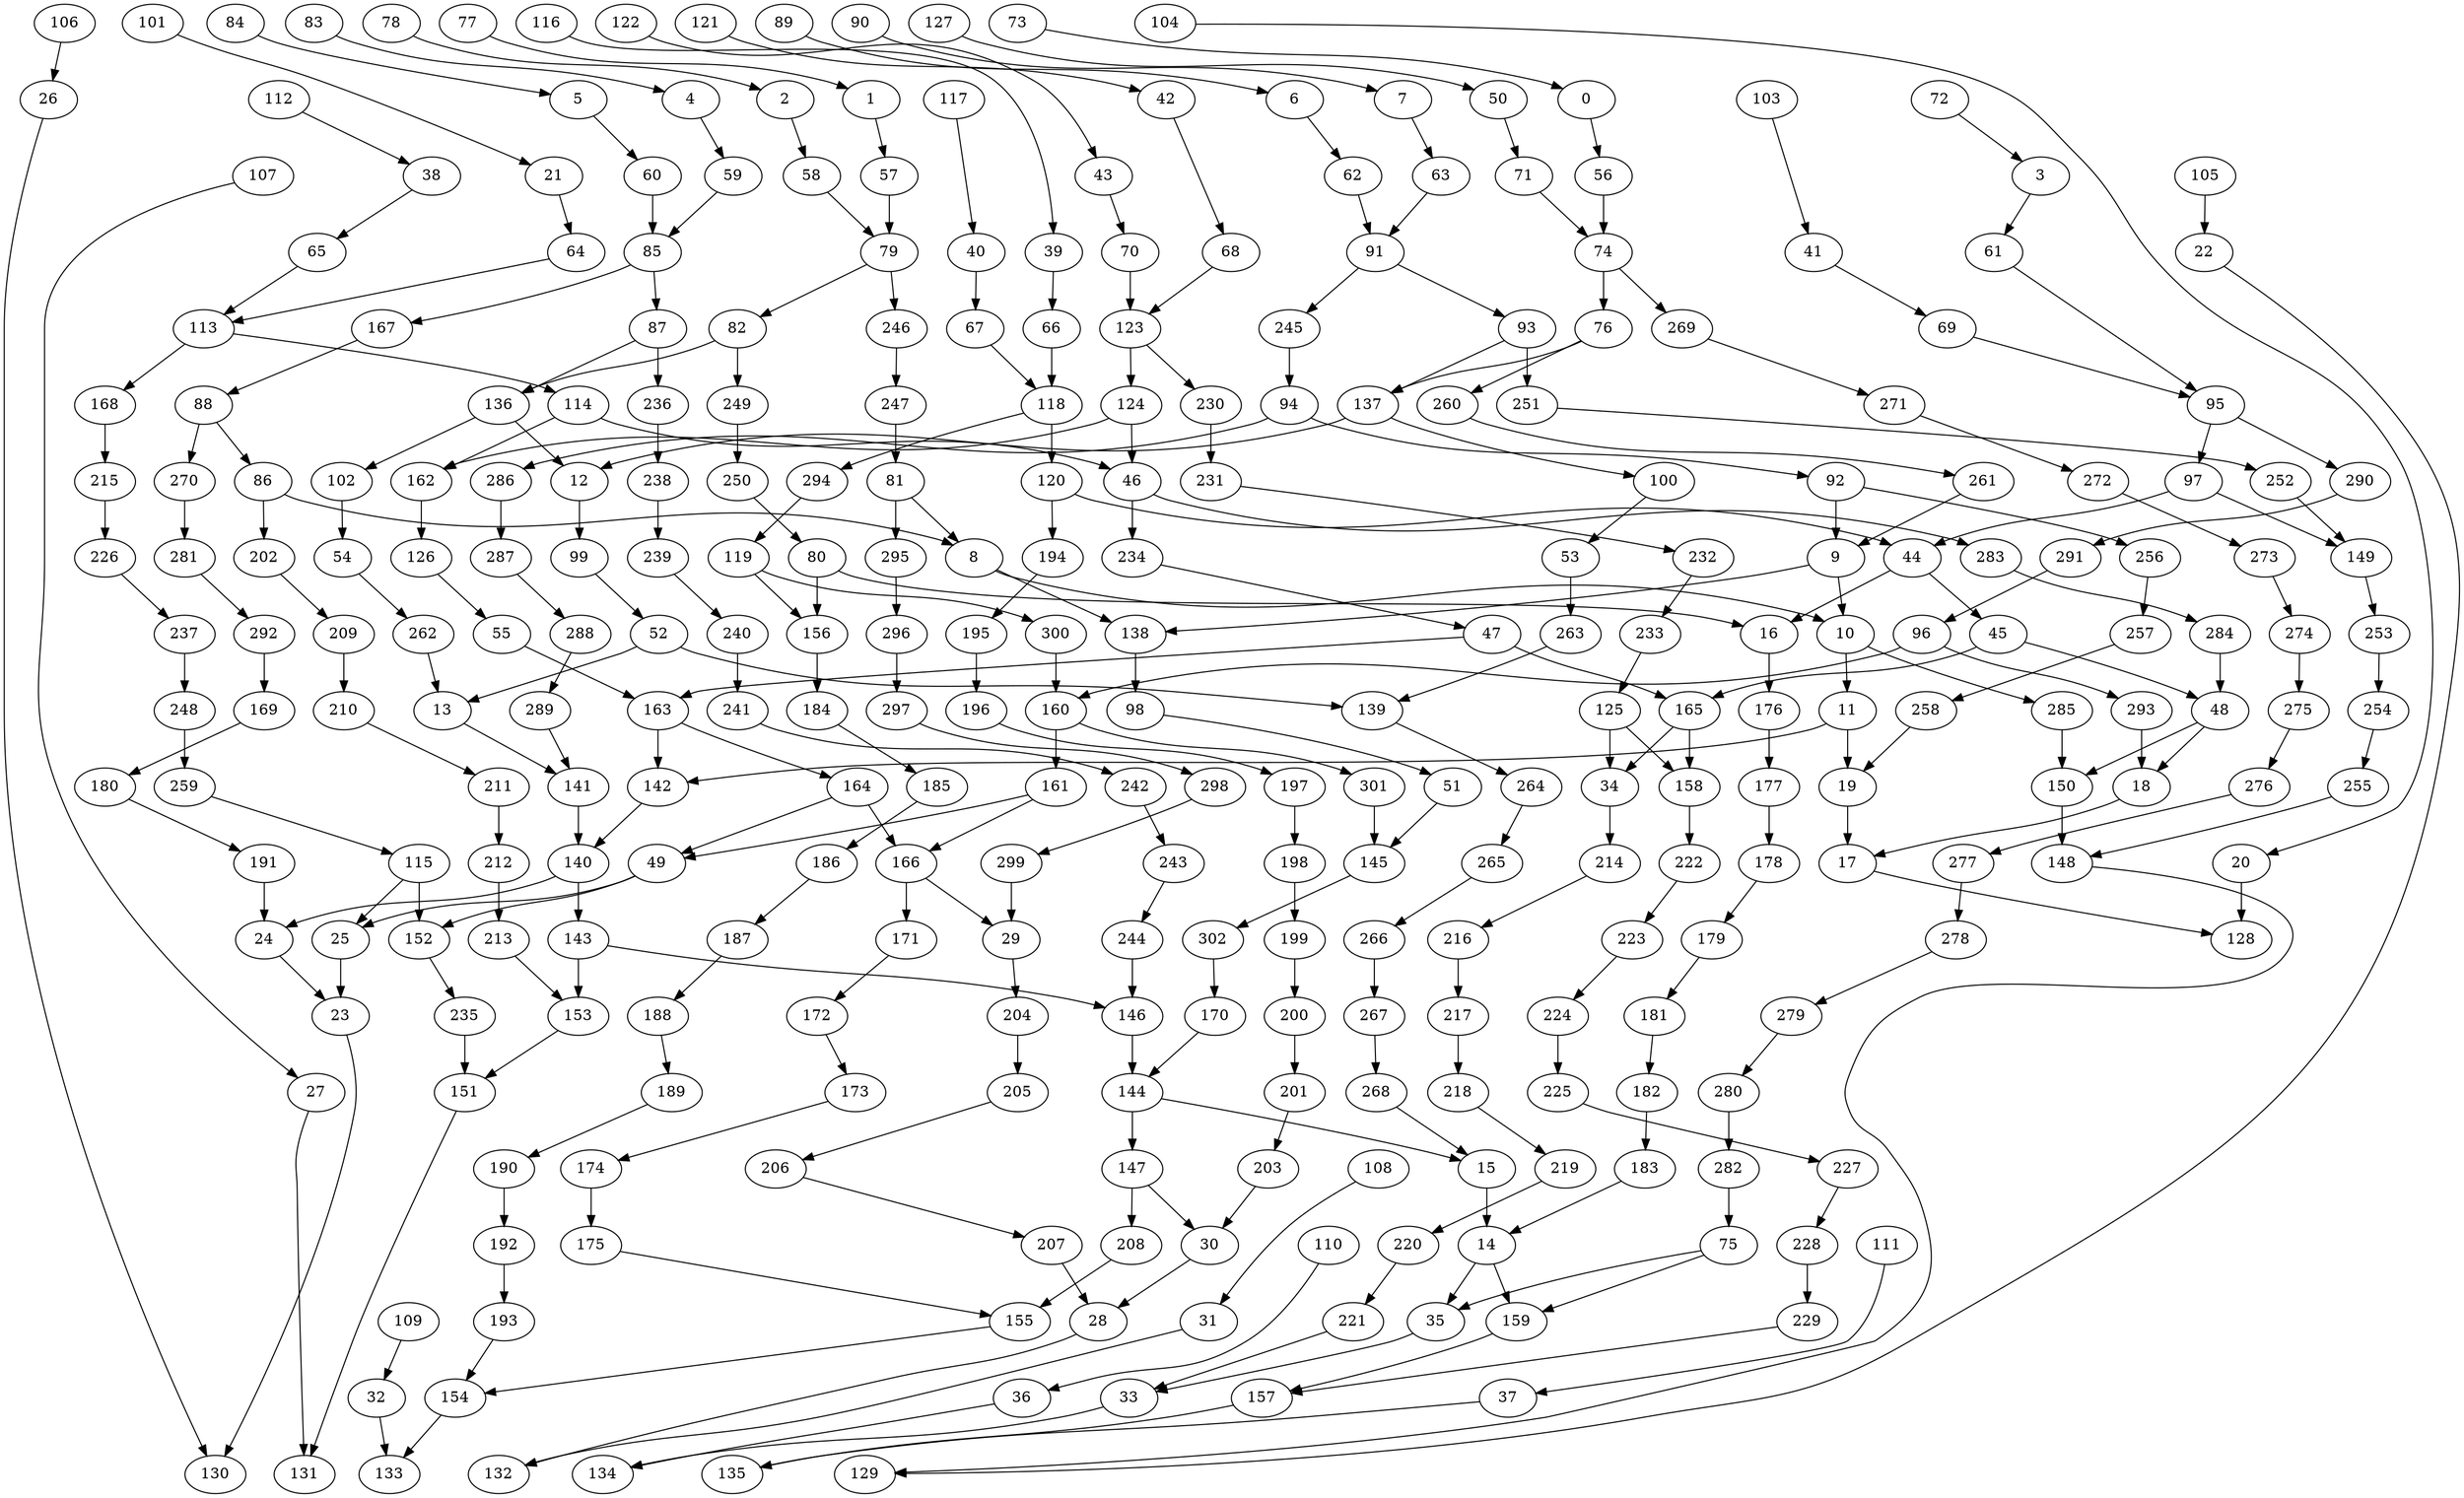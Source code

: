 digraph g {
0;
1;
2;
3;
4;
5;
6;
7;
8;
9;
10;
11;
12;
13;
14;
15;
16;
17;
18;
19;
20;
21;
22;
23;
24;
25;
26;
27;
28;
29;
30;
31;
32;
33;
34;
35;
36;
37;
38;
39;
40;
41;
42;
43;
44;
45;
46;
47;
48;
49;
50;
51;
52;
53;
54;
55;
56;
57;
58;
59;
60;
61;
62;
63;
64;
65;
66;
67;
68;
69;
70;
71;
72;
73;
74;
75;
76;
77;
78;
79;
80;
81;
82;
83;
84;
85;
86;
87;
88;
89;
90;
91;
92;
93;
94;
95;
96;
97;
98;
99;
100;
101;
102;
103;
104;
105;
106;
107;
108;
109;
110;
111;
112;
113;
114;
115;
116;
117;
118;
119;
120;
121;
122;
123;
124;
125;
126;
127;
128;
129;
130;
131;
132;
133;
134;
135;
136;
137;
138;
139;
140;
141;
142;
143;
144;
145;
146;
147;
148;
149;
150;
151;
152;
153;
154;
155;
156;
157;
158;
159;
160;
161;
162;
163;
164;
165;
166;
167;
168;
169;
170;
171;
172;
173;
174;
175;
176;
177;
178;
179;
180;
181;
182;
183;
184;
185;
186;
187;
188;
189;
190;
191;
192;
193;
194;
195;
196;
197;
198;
199;
200;
201;
202;
203;
204;
205;
206;
207;
208;
209;
210;
211;
212;
213;
214;
215;
216;
217;
218;
219;
220;
221;
222;
223;
224;
225;
226;
227;
228;
229;
230;
231;
232;
233;
234;
235;
236;
237;
238;
239;
240;
241;
242;
243;
244;
245;
246;
247;
248;
249;
250;
251;
252;
253;
254;
255;
256;
257;
258;
259;
260;
261;
262;
263;
264;
265;
266;
267;
268;
269;
270;
271;
272;
273;
274;
275;
276;
277;
278;
279;
280;
281;
282;
283;
284;
285;
286;
287;
288;
289;
290;
291;
292;
293;
294;
295;
296;
297;
298;
299;
300;
301;
302;
0 -> 56 [weight=0];
1 -> 57 [weight=0];
2 -> 58 [weight=0];
3 -> 61 [weight=0];
4 -> 59 [weight=0];
5 -> 60 [weight=0];
6 -> 62 [weight=0];
7 -> 63 [weight=0];
8 -> 10 [weight=0];
8 -> 138 [weight=1];
9 -> 138 [weight=0];
9 -> 10 [weight=1];
10 -> 285 [weight=0];
10 -> 11 [weight=1];
11 -> 142 [weight=0];
11 -> 19 [weight=8];
12 -> 99 [weight=0];
13 -> 141 [weight=0];
14 -> 35 [weight=0];
14 -> 159 [weight=0];
15 -> 14 [weight=13];
16 -> 176 [weight=3];
17 -> 128 [weight=0];
18 -> 17 [weight=0];
19 -> 17 [weight=1];
20 -> 128 [weight=1];
21 -> 64 [weight=0];
22 -> 129 [weight=0];
23 -> 130 [weight=0];
24 -> 23 [weight=0];
25 -> 23 [weight=6];
26 -> 130 [weight=0];
27 -> 131 [weight=0];
28 -> 132 [weight=0];
29 -> 204 [weight=0];
30 -> 28 [weight=1];
31 -> 132 [weight=0];
32 -> 133 [weight=1];
33 -> 134 [weight=0];
34 -> 214 [weight=4];
35 -> 33 [weight=0];
36 -> 134 [weight=0];
37 -> 135 [weight=0];
38 -> 65 [weight=0];
39 -> 66 [weight=0];
40 -> 67 [weight=0];
41 -> 69 [weight=0];
42 -> 68 [weight=0];
43 -> 70 [weight=0];
44 -> 45 [weight=0];
44 -> 16 [weight=1];
45 -> 165 [weight=2];
45 -> 48 [weight=0];
46 -> 283 [weight=0];
46 -> 234 [weight=2];
47 -> 163 [weight=1];
47 -> 165 [weight=4];
48 -> 18 [weight=0];
48 -> 150 [weight=1];
49 -> 152 [weight=0];
49 -> 25 [weight=1];
50 -> 71 [weight=0];
51 -> 145 [weight=0];
52 -> 139 [weight=1];
52 -> 13 [weight=0];
53 -> 263 [weight=5];
54 -> 262 [weight=0];
55 -> 163 [weight=0];
56 -> 74 [weight=2];
57 -> 79 [weight=1];
58 -> 79 [weight=0];
59 -> 85 [weight=0];
60 -> 85 [weight=1];
61 -> 95 [weight=0];
62 -> 91 [weight=0];
63 -> 91 [weight=0];
64 -> 113 [weight=0];
65 -> 113 [weight=0];
66 -> 118 [weight=0];
67 -> 118 [weight=0];
68 -> 123 [weight=0];
69 -> 95 [weight=0];
70 -> 123 [weight=1];
71 -> 74 [weight=0];
72 -> 3 [weight=0];
73 -> 0 [weight=0];
74 -> 76 [weight=9];
74 -> 269 [weight=4];
75 -> 35 [weight=0];
75 -> 159 [weight=0];
76 -> 260 [weight=0];
76 -> 137 [weight=2];
77 -> 1 [weight=0];
78 -> 2 [weight=0];
79 -> 246 [weight=0];
79 -> 82 [weight=0];
80 -> 16 [weight=0];
80 -> 156 [weight=3];
81 -> 8 [weight=0];
81 -> 295 [weight=10];
82 -> 136 [weight=0];
82 -> 249 [weight=1];
83 -> 4 [weight=0];
84 -> 5 [weight=0];
85 -> 167 [weight=0];
85 -> 87 [weight=0];
86 -> 8 [weight=5];
86 -> 202 [weight=0];
87 -> 236 [weight=4];
87 -> 136 [weight=3];
88 -> 270 [weight=0];
88 -> 86 [weight=0];
89 -> 6 [weight=0];
90 -> 7 [weight=0];
91 -> 93 [weight=0];
91 -> 245 [weight=0];
92 -> 9 [weight=3];
92 -> 256 [weight=0];
93 -> 251 [weight=3];
93 -> 137 [weight=0];
94 -> 286 [weight=0];
94 -> 92 [weight=0];
95 -> 290 [weight=1];
95 -> 97 [weight=1];
96 -> 293 [weight=0];
96 -> 160 [weight=0];
97 -> 149 [weight=0];
97 -> 44 [weight=1];
98 -> 51 [weight=0];
99 -> 52 [weight=0];
100 -> 53 [weight=0];
101 -> 21 [weight=0];
102 -> 54 [weight=0];
103 -> 41 [weight=0];
104 -> 20 [weight=0];
105 -> 22 [weight=0];
106 -> 26 [weight=0];
107 -> 27 [weight=0];
108 -> 31 [weight=0];
109 -> 32 [weight=0];
110 -> 36 [weight=0];
111 -> 37 [weight=0];
112 -> 38 [weight=0];
113 -> 168 [weight=0];
113 -> 114 [weight=0];
114 -> 46 [weight=0];
114 -> 162 [weight=2];
115 -> 152 [weight=1];
115 -> 25 [weight=0];
116 -> 39 [weight=0];
117 -> 40 [weight=0];
118 -> 120 [weight=3];
118 -> 294 [weight=1];
119 -> 300 [weight=1];
119 -> 156 [weight=0];
120 -> 44 [weight=0];
120 -> 194 [weight=2];
121 -> 42 [weight=0];
122 -> 43 [weight=0];
123 -> 230 [weight=0];
123 -> 124 [weight=0];
124 -> 162 [weight=0];
124 -> 46 [weight=0];
125 -> 34 [weight=1];
125 -> 158 [weight=0];
126 -> 55 [weight=0];
127 -> 50 [weight=0];
136 -> 12 [weight=0];
136 -> 102 [weight=0];
137 -> 100 [weight=0];
137 -> 12 [weight=1];
138 -> 98 [weight=1];
139 -> 264 [weight=0];
140 -> 24 [weight=1];
140 -> 143 [weight=2];
141 -> 140 [weight=3];
142 -> 140 [weight=0];
143 -> 153 [weight=1];
143 -> 146 [weight=0];
144 -> 15 [weight=2];
144 -> 147 [weight=3];
145 -> 302 [weight=0];
146 -> 144 [weight=1];
147 -> 208 [weight=2];
147 -> 30 [weight=0];
148 -> 129 [weight=0];
149 -> 253 [weight=1];
150 -> 148 [weight=1];
151 -> 131 [weight=0];
152 -> 235 [weight=0];
153 -> 151 [weight=0];
154 -> 133 [weight=1];
155 -> 154 [weight=0];
156 -> 184 [weight=6];
157 -> 135 [weight=0];
158 -> 222 [weight=0];
159 -> 157 [weight=0];
160 -> 301 [weight=0];
160 -> 161 [weight=6];
161 -> 166 [weight=0];
161 -> 49 [weight=0];
162 -> 126 [weight=1];
163 -> 142 [weight=6];
163 -> 164 [weight=0];
164 -> 49 [weight=0];
164 -> 166 [weight=2];
165 -> 34 [weight=0];
165 -> 158 [weight=1];
166 -> 29 [weight=0];
166 -> 171 [weight=1];
167 -> 88 [weight=0];
168 -> 215 [weight=1];
169 -> 180 [weight=0];
170 -> 144 [weight=0];
171 -> 172 [weight=0];
172 -> 173 [weight=0];
173 -> 174 [weight=0];
174 -> 175 [weight=2];
175 -> 155 [weight=0];
176 -> 177 [weight=0];
177 -> 178 [weight=0];
178 -> 179 [weight=0];
179 -> 181 [weight=0];
180 -> 191 [weight=0];
181 -> 182 [weight=0];
182 -> 183 [weight=0];
183 -> 14 [weight=1];
184 -> 185 [weight=0];
185 -> 186 [weight=2];
186 -> 187 [weight=0];
187 -> 188 [weight=0];
188 -> 189 [weight=0];
189 -> 190 [weight=0];
190 -> 192 [weight=1];
191 -> 24 [weight=1];
192 -> 193 [weight=1];
193 -> 154 [weight=0];
194 -> 195 [weight=0];
195 -> 196 [weight=1];
196 -> 197 [weight=0];
197 -> 198 [weight=0];
198 -> 199 [weight=1];
199 -> 200 [weight=0];
200 -> 201 [weight=1];
201 -> 203 [weight=0];
202 -> 209 [weight=0];
203 -> 30 [weight=0];
204 -> 205 [weight=1];
205 -> 206 [weight=0];
206 -> 207 [weight=0];
207 -> 28 [weight=2];
208 -> 155 [weight=1];
209 -> 210 [weight=1];
210 -> 211 [weight=0];
211 -> 212 [weight=2];
212 -> 213 [weight=0];
213 -> 153 [weight=0];
214 -> 216 [weight=0];
215 -> 226 [weight=0];
216 -> 217 [weight=1];
217 -> 218 [weight=2];
218 -> 219 [weight=0];
219 -> 220 [weight=0];
220 -> 221 [weight=0];
221 -> 33 [weight=0];
222 -> 223 [weight=0];
223 -> 224 [weight=0];
224 -> 225 [weight=2];
225 -> 227 [weight=0];
226 -> 237 [weight=0];
227 -> 228 [weight=0];
228 -> 229 [weight=8];
229 -> 157 [weight=0];
230 -> 231 [weight=1];
231 -> 232 [weight=0];
232 -> 233 [weight=0];
233 -> 125 [weight=2];
234 -> 47 [weight=0];
235 -> 151 [weight=1];
236 -> 238 [weight=4];
237 -> 248 [weight=2];
238 -> 239 [weight=2];
239 -> 240 [weight=0];
240 -> 241 [weight=0];
241 -> 242 [weight=0];
242 -> 243 [weight=0];
243 -> 244 [weight=0];
244 -> 146 [weight=2];
245 -> 94 [weight=1];
246 -> 247 [weight=0];
247 -> 81 [weight=4];
248 -> 259 [weight=1];
249 -> 250 [weight=3];
250 -> 80 [weight=1];
251 -> 252 [weight=0];
252 -> 149 [weight=1];
253 -> 254 [weight=0];
254 -> 255 [weight=0];
255 -> 148 [weight=0];
256 -> 257 [weight=1];
257 -> 258 [weight=0];
258 -> 19 [weight=2];
259 -> 115 [weight=0];
260 -> 261 [weight=0];
261 -> 9 [weight=0];
262 -> 13 [weight=0];
263 -> 139 [weight=1];
264 -> 265 [weight=0];
265 -> 266 [weight=0];
266 -> 267 [weight=1];
267 -> 268 [weight=0];
268 -> 15 [weight=0];
269 -> 271 [weight=0];
270 -> 281 [weight=0];
271 -> 272 [weight=0];
272 -> 273 [weight=0];
273 -> 274 [weight=0];
274 -> 275 [weight=0];
275 -> 276 [weight=0];
276 -> 277 [weight=0];
277 -> 278 [weight=0];
278 -> 279 [weight=0];
279 -> 280 [weight=0];
280 -> 282 [weight=6];
281 -> 292 [weight=0];
282 -> 75 [weight=1];
283 -> 284 [weight=0];
284 -> 48 [weight=4];
285 -> 150 [weight=7];
286 -> 287 [weight=0];
287 -> 288 [weight=0];
288 -> 289 [weight=0];
289 -> 141 [weight=0];
290 -> 291 [weight=0];
291 -> 96 [weight=0];
292 -> 169 [weight=0];
293 -> 18 [weight=1];
294 -> 119 [weight=4];
295 -> 296 [weight=0];
296 -> 297 [weight=0];
297 -> 298 [weight=0];
298 -> 299 [weight=0];
299 -> 29 [weight=1];
300 -> 160 [weight=0];
301 -> 145 [weight=1];
302 -> 170 [weight=0];
}

